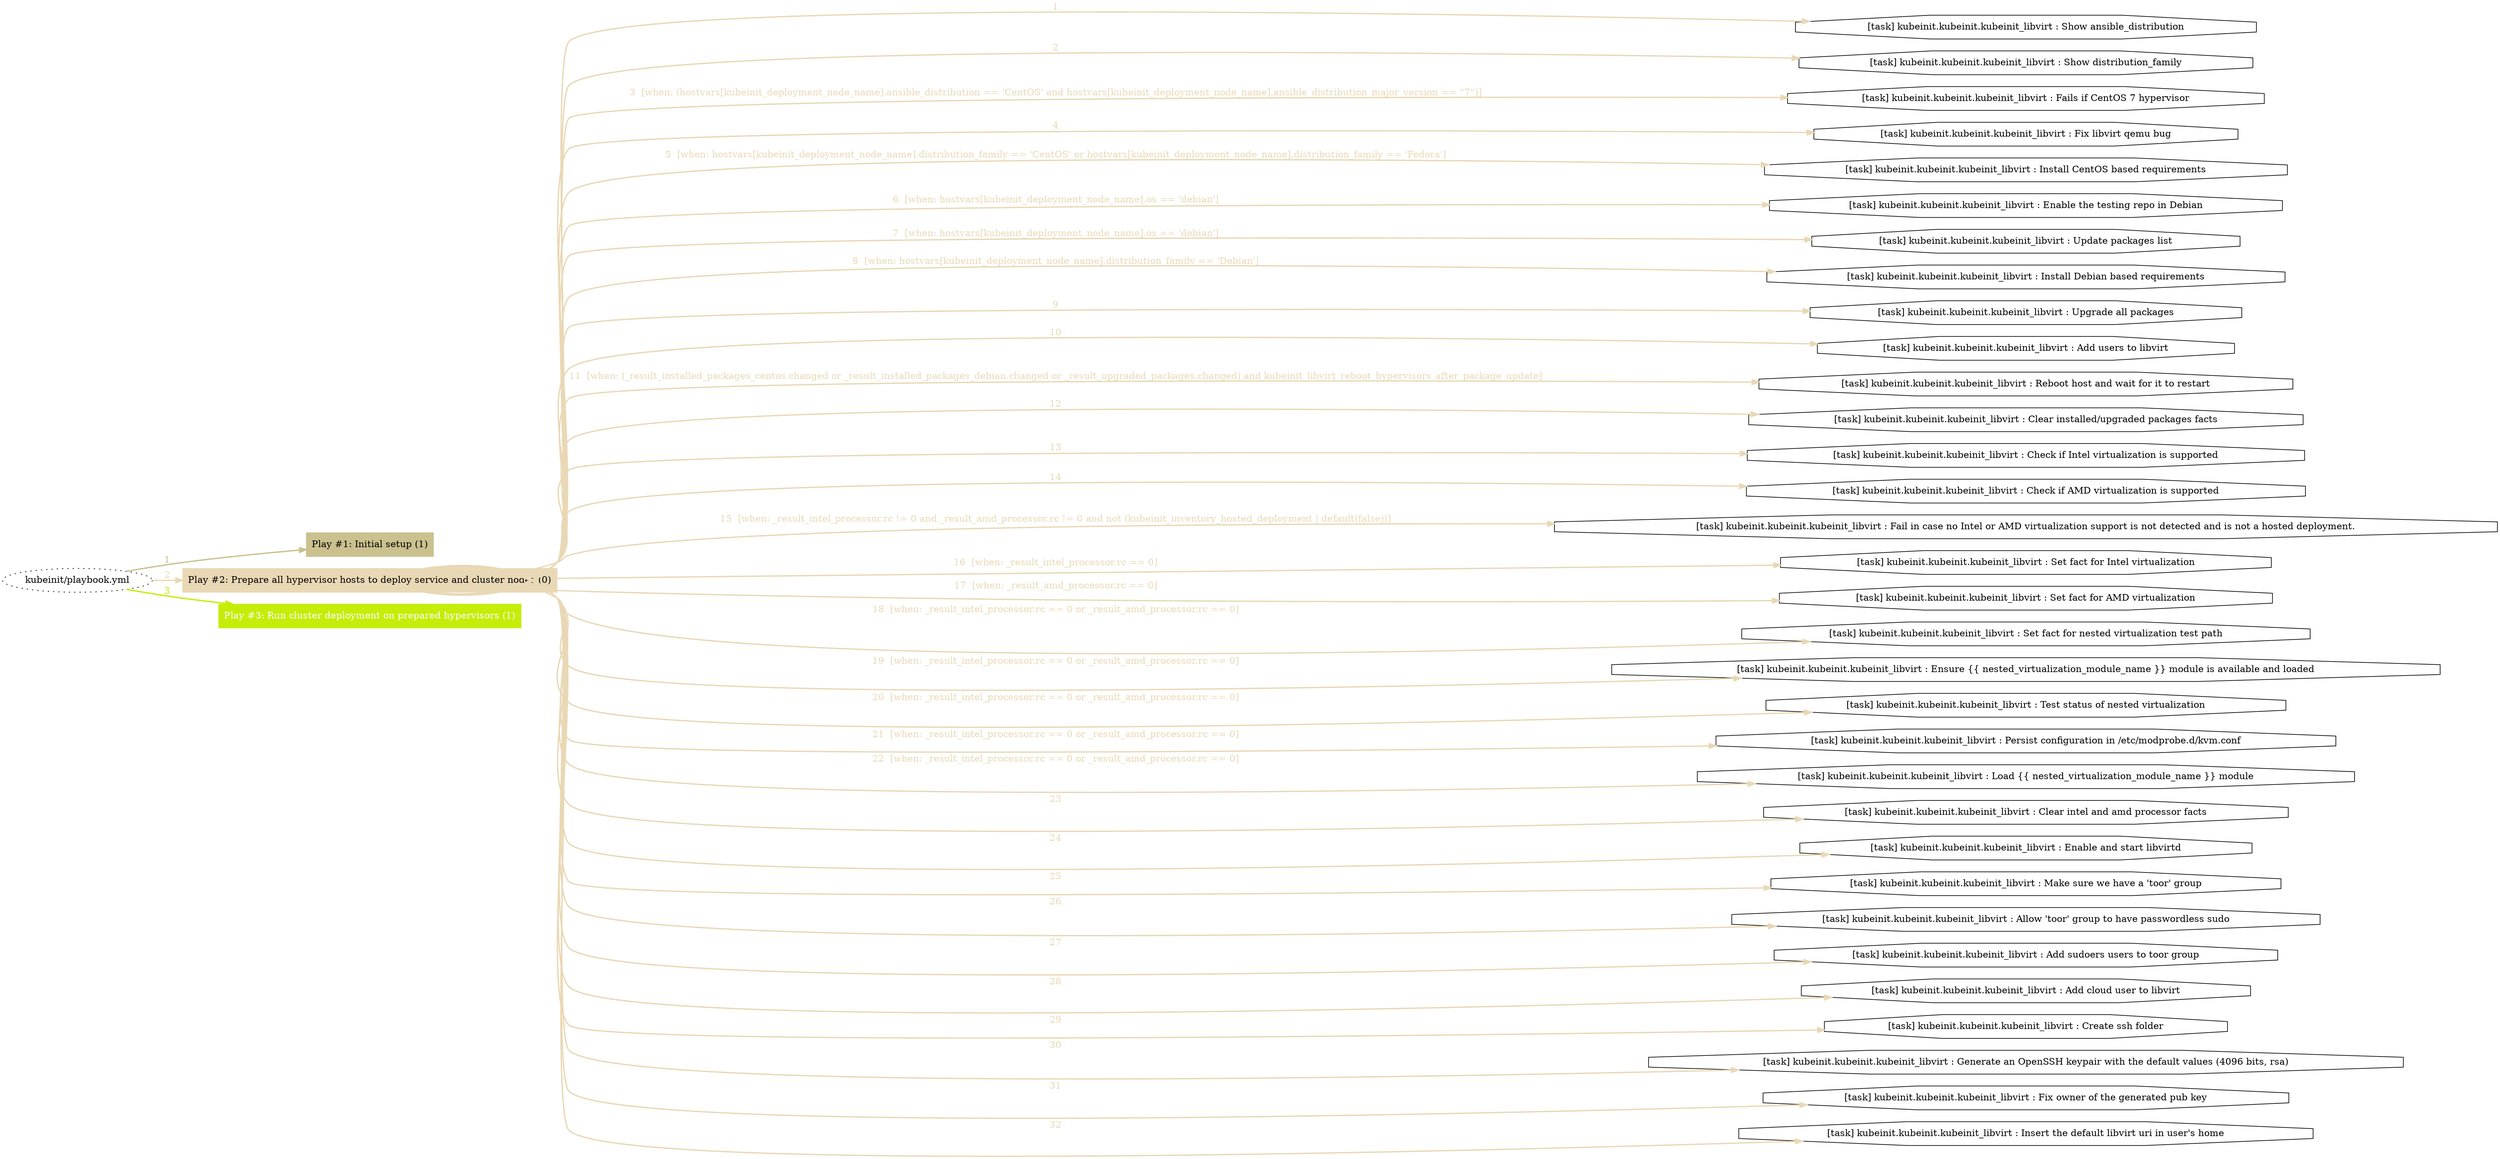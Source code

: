 digraph "kubeinit/playbook.yml "{
	graph [concentrate=true ordering=in rankdir=LR ratio=fill]
	edge [esep=5 sep=10]
	"kubeinit/playbook.yml" [id=root_node style=dotted]
	subgraph "Play #1: Initial setup (1) "{
		"Play #1: Initial setup (1)" [color="#cac18e" fontcolor="#000000" id="play_9390fc19-0906-4391-b513-c8b0b6a4efb3" shape=box style=filled tooltip=localhost]
		"kubeinit/playbook.yml" -> "Play #1: Initial setup (1)" [label=1 color="#cac18e" fontcolor="#cac18e" id="edge_bc904373-914a-4c1f-b4cf-ef261c82425e" style=bold]
	}
	subgraph "Play #2: Prepare all hypervisor hosts to deploy service and cluster nodes (0) "{
		"Play #2: Prepare all hypervisor hosts to deploy service and cluster nodes (0)" [color="#e9d8b5" fontcolor="#000000" id="play_e8986ae0-60d4-4fac-93c7-f46457750297" shape=box style=filled tooltip=""]
		"kubeinit/playbook.yml" -> "Play #2: Prepare all hypervisor hosts to deploy service and cluster nodes (0)" [label=2 color="#e9d8b5" fontcolor="#e9d8b5" id="edge_9fdd1c13-e73d-402b-a50f-3f06378104d0" style=bold]
		"task_5a9e1959-c809-4de5-b3af-92dcd9c0ecd5" [label="[task] kubeinit.kubeinit.kubeinit_libvirt : Show ansible_distribution" id="task_5a9e1959-c809-4de5-b3af-92dcd9c0ecd5" shape=octagon tooltip="[task] kubeinit.kubeinit.kubeinit_libvirt : Show ansible_distribution"]
		"Play #2: Prepare all hypervisor hosts to deploy service and cluster nodes (0)" -> "task_5a9e1959-c809-4de5-b3af-92dcd9c0ecd5" [label=1 color="#e9d8b5" fontcolor="#e9d8b5" id="edge_bb1c292c-3650-4314-b1d2-4424f72ed8cc" style=bold]
		"task_1b07203b-eaf7-41d2-983e-e3853e79b5b4" [label="[task] kubeinit.kubeinit.kubeinit_libvirt : Show distribution_family" id="task_1b07203b-eaf7-41d2-983e-e3853e79b5b4" shape=octagon tooltip="[task] kubeinit.kubeinit.kubeinit_libvirt : Show distribution_family"]
		"Play #2: Prepare all hypervisor hosts to deploy service and cluster nodes (0)" -> "task_1b07203b-eaf7-41d2-983e-e3853e79b5b4" [label=2 color="#e9d8b5" fontcolor="#e9d8b5" id="edge_198fe378-f86e-4f39-8a80-63d062c99a60" style=bold]
		"task_6ad1e567-219b-426c-b235-e652f978cc4b" [label="[task] kubeinit.kubeinit.kubeinit_libvirt : Fails if CentOS 7 hypervisor" id="task_6ad1e567-219b-426c-b235-e652f978cc4b" shape=octagon tooltip="[task] kubeinit.kubeinit.kubeinit_libvirt : Fails if CentOS 7 hypervisor"]
		"Play #2: Prepare all hypervisor hosts to deploy service and cluster nodes (0)" -> "task_6ad1e567-219b-426c-b235-e652f978cc4b" [label="3  [when: (hostvars[kubeinit_deployment_node_name].ansible_distribution == 'CentOS' and hostvars[kubeinit_deployment_node_name].ansible_distribution_major_version == \"7\")]" color="#e9d8b5" fontcolor="#e9d8b5" id="edge_0eab2167-634d-465f-99b9-07733a3f8ba7" style=bold]
		"task_90c50620-7563-49e7-9226-c6329a631550" [label="[task] kubeinit.kubeinit.kubeinit_libvirt : Fix libvirt qemu bug" id="task_90c50620-7563-49e7-9226-c6329a631550" shape=octagon tooltip="[task] kubeinit.kubeinit.kubeinit_libvirt : Fix libvirt qemu bug"]
		"Play #2: Prepare all hypervisor hosts to deploy service and cluster nodes (0)" -> "task_90c50620-7563-49e7-9226-c6329a631550" [label=4 color="#e9d8b5" fontcolor="#e9d8b5" id="edge_ebaacc07-61bc-4d6a-b178-a56f565f7eaa" style=bold]
		"task_205eba91-7302-4de9-afc3-519e1983b73d" [label="[task] kubeinit.kubeinit.kubeinit_libvirt : Install CentOS based requirements" id="task_205eba91-7302-4de9-afc3-519e1983b73d" shape=octagon tooltip="[task] kubeinit.kubeinit.kubeinit_libvirt : Install CentOS based requirements"]
		"Play #2: Prepare all hypervisor hosts to deploy service and cluster nodes (0)" -> "task_205eba91-7302-4de9-afc3-519e1983b73d" [label="5  [when: hostvars[kubeinit_deployment_node_name].distribution_family == 'CentOS' or hostvars[kubeinit_deployment_node_name].distribution_family == 'Fedora']" color="#e9d8b5" fontcolor="#e9d8b5" id="edge_397bd04d-d337-4a40-8b5d-44e8e70c3bef" style=bold]
		"task_bad8ffd1-808b-4b5c-acb3-67813184cb34" [label="[task] kubeinit.kubeinit.kubeinit_libvirt : Enable the testing repo in Debian" id="task_bad8ffd1-808b-4b5c-acb3-67813184cb34" shape=octagon tooltip="[task] kubeinit.kubeinit.kubeinit_libvirt : Enable the testing repo in Debian"]
		"Play #2: Prepare all hypervisor hosts to deploy service and cluster nodes (0)" -> "task_bad8ffd1-808b-4b5c-acb3-67813184cb34" [label="6  [when: hostvars[kubeinit_deployment_node_name].os == 'debian']" color="#e9d8b5" fontcolor="#e9d8b5" id="edge_fe4e3f53-aaa5-4d75-b5c8-44d42a05f49d" style=bold]
		"task_4d71279d-d4d5-4217-8a0a-35b94c55f406" [label="[task] kubeinit.kubeinit.kubeinit_libvirt : Update packages list" id="task_4d71279d-d4d5-4217-8a0a-35b94c55f406" shape=octagon tooltip="[task] kubeinit.kubeinit.kubeinit_libvirt : Update packages list"]
		"Play #2: Prepare all hypervisor hosts to deploy service and cluster nodes (0)" -> "task_4d71279d-d4d5-4217-8a0a-35b94c55f406" [label="7  [when: hostvars[kubeinit_deployment_node_name].os == 'debian']" color="#e9d8b5" fontcolor="#e9d8b5" id="edge_2e537762-6833-483f-a7b9-c1ae75888e6a" style=bold]
		"task_68de0dc2-d70d-45d9-b879-c8a5de35ee7a" [label="[task] kubeinit.kubeinit.kubeinit_libvirt : Install Debian based requirements" id="task_68de0dc2-d70d-45d9-b879-c8a5de35ee7a" shape=octagon tooltip="[task] kubeinit.kubeinit.kubeinit_libvirt : Install Debian based requirements"]
		"Play #2: Prepare all hypervisor hosts to deploy service and cluster nodes (0)" -> "task_68de0dc2-d70d-45d9-b879-c8a5de35ee7a" [label="8  [when: hostvars[kubeinit_deployment_node_name].distribution_family == 'Debian']" color="#e9d8b5" fontcolor="#e9d8b5" id="edge_4602fc4c-440c-4ffe-88ae-f816abc3adf2" style=bold]
		"task_f1f91461-5550-4763-96a6-a2c208ca919a" [label="[task] kubeinit.kubeinit.kubeinit_libvirt : Upgrade all packages" id="task_f1f91461-5550-4763-96a6-a2c208ca919a" shape=octagon tooltip="[task] kubeinit.kubeinit.kubeinit_libvirt : Upgrade all packages"]
		"Play #2: Prepare all hypervisor hosts to deploy service and cluster nodes (0)" -> "task_f1f91461-5550-4763-96a6-a2c208ca919a" [label=9 color="#e9d8b5" fontcolor="#e9d8b5" id="edge_67102a1f-cbd6-4add-98aa-67eef9aa6135" style=bold]
		"task_6c403128-61bf-459b-a466-bc3923f3ffa2" [label="[task] kubeinit.kubeinit.kubeinit_libvirt : Add users to libvirt" id="task_6c403128-61bf-459b-a466-bc3923f3ffa2" shape=octagon tooltip="[task] kubeinit.kubeinit.kubeinit_libvirt : Add users to libvirt"]
		"Play #2: Prepare all hypervisor hosts to deploy service and cluster nodes (0)" -> "task_6c403128-61bf-459b-a466-bc3923f3ffa2" [label=10 color="#e9d8b5" fontcolor="#e9d8b5" id="edge_8191fa2f-802b-4c0f-907b-51b99752030c" style=bold]
		"task_94c5d100-e91b-4ce0-8f93-3dcd52145b9a" [label="[task] kubeinit.kubeinit.kubeinit_libvirt : Reboot host and wait for it to restart" id="task_94c5d100-e91b-4ce0-8f93-3dcd52145b9a" shape=octagon tooltip="[task] kubeinit.kubeinit.kubeinit_libvirt : Reboot host and wait for it to restart"]
		"Play #2: Prepare all hypervisor hosts to deploy service and cluster nodes (0)" -> "task_94c5d100-e91b-4ce0-8f93-3dcd52145b9a" [label="11  [when: (_result_installed_packages_centos.changed or _result_installed_packages_debian.changed or _result_upgraded_packages.changed) and kubeinit_libvirt_reboot_hypervisors_after_package_update]" color="#e9d8b5" fontcolor="#e9d8b5" id="edge_727eea33-ee0c-4ada-afc8-dcd2fb1fc44b" style=bold]
		"task_bf763d47-27aa-4852-984e-cf55aaec6e51" [label="[task] kubeinit.kubeinit.kubeinit_libvirt : Clear installed/upgraded packages facts" id="task_bf763d47-27aa-4852-984e-cf55aaec6e51" shape=octagon tooltip="[task] kubeinit.kubeinit.kubeinit_libvirt : Clear installed/upgraded packages facts"]
		"Play #2: Prepare all hypervisor hosts to deploy service and cluster nodes (0)" -> "task_bf763d47-27aa-4852-984e-cf55aaec6e51" [label=12 color="#e9d8b5" fontcolor="#e9d8b5" id="edge_ef921f0c-1dd7-4aac-bf7d-337356f2c588" style=bold]
		"task_e9966d91-292c-41aa-b152-2e03c00b7b20" [label="[task] kubeinit.kubeinit.kubeinit_libvirt : Check if Intel virtualization is supported" id="task_e9966d91-292c-41aa-b152-2e03c00b7b20" shape=octagon tooltip="[task] kubeinit.kubeinit.kubeinit_libvirt : Check if Intel virtualization is supported"]
		"Play #2: Prepare all hypervisor hosts to deploy service and cluster nodes (0)" -> "task_e9966d91-292c-41aa-b152-2e03c00b7b20" [label=13 color="#e9d8b5" fontcolor="#e9d8b5" id="edge_11797e68-aca3-4d3f-91f2-fc3a2078c081" style=bold]
		"task_170d2353-3e88-4a55-8ea9-2f99a0a7293b" [label="[task] kubeinit.kubeinit.kubeinit_libvirt : Check if AMD virtualization is supported" id="task_170d2353-3e88-4a55-8ea9-2f99a0a7293b" shape=octagon tooltip="[task] kubeinit.kubeinit.kubeinit_libvirt : Check if AMD virtualization is supported"]
		"Play #2: Prepare all hypervisor hosts to deploy service and cluster nodes (0)" -> "task_170d2353-3e88-4a55-8ea9-2f99a0a7293b" [label=14 color="#e9d8b5" fontcolor="#e9d8b5" id="edge_f57db6ae-e913-4014-89b4-0970c6ba23f4" style=bold]
		"task_81727a66-7856-4d41-8b9b-9cd7ec853a26" [label="[task] kubeinit.kubeinit.kubeinit_libvirt : Fail in case no Intel or AMD virtualization support is not detected and is not a hosted deployment." id="task_81727a66-7856-4d41-8b9b-9cd7ec853a26" shape=octagon tooltip="[task] kubeinit.kubeinit.kubeinit_libvirt : Fail in case no Intel or AMD virtualization support is not detected and is not a hosted deployment."]
		"Play #2: Prepare all hypervisor hosts to deploy service and cluster nodes (0)" -> "task_81727a66-7856-4d41-8b9b-9cd7ec853a26" [label="15  [when: _result_intel_processor.rc != 0 and _result_amd_processor.rc != 0 and not (kubeinit_inventory_hosted_deployment | default(false))]" color="#e9d8b5" fontcolor="#e9d8b5" id="edge_e9170832-4c51-40f2-9f71-b3832ec40b8d" style=bold]
		"task_1936c136-d284-40c2-a947-3632514614b3" [label="[task] kubeinit.kubeinit.kubeinit_libvirt : Set fact for Intel virtualization" id="task_1936c136-d284-40c2-a947-3632514614b3" shape=octagon tooltip="[task] kubeinit.kubeinit.kubeinit_libvirt : Set fact for Intel virtualization"]
		"Play #2: Prepare all hypervisor hosts to deploy service and cluster nodes (0)" -> "task_1936c136-d284-40c2-a947-3632514614b3" [label="16  [when: _result_intel_processor.rc == 0]" color="#e9d8b5" fontcolor="#e9d8b5" id="edge_1c3b5eb3-fb72-4520-bae9-8010ec5f88a9" style=bold]
		"task_a5024e0f-8125-43ba-a2e1-b774b4a518e6" [label="[task] kubeinit.kubeinit.kubeinit_libvirt : Set fact for AMD virtualization" id="task_a5024e0f-8125-43ba-a2e1-b774b4a518e6" shape=octagon tooltip="[task] kubeinit.kubeinit.kubeinit_libvirt : Set fact for AMD virtualization"]
		"Play #2: Prepare all hypervisor hosts to deploy service and cluster nodes (0)" -> "task_a5024e0f-8125-43ba-a2e1-b774b4a518e6" [label="17  [when: _result_amd_processor.rc == 0]" color="#e9d8b5" fontcolor="#e9d8b5" id="edge_d03a8a96-c4ff-4b87-a7c8-fe0fd9c9774b" style=bold]
		"task_1f9e6270-857c-4d7b-b4a5-e769ad302bc9" [label="[task] kubeinit.kubeinit.kubeinit_libvirt : Set fact for nested virtualization test path" id="task_1f9e6270-857c-4d7b-b4a5-e769ad302bc9" shape=octagon tooltip="[task] kubeinit.kubeinit.kubeinit_libvirt : Set fact for nested virtualization test path"]
		"Play #2: Prepare all hypervisor hosts to deploy service and cluster nodes (0)" -> "task_1f9e6270-857c-4d7b-b4a5-e769ad302bc9" [label="18  [when: _result_intel_processor.rc == 0 or _result_amd_processor.rc == 0]" color="#e9d8b5" fontcolor="#e9d8b5" id="edge_3e938910-ea34-4074-a159-e93ab15d18a0" style=bold]
		"task_2445cb5c-135f-4160-be60-43633989bee9" [label="[task] kubeinit.kubeinit.kubeinit_libvirt : Ensure {{ nested_virtualization_module_name }} module is available and loaded" id="task_2445cb5c-135f-4160-be60-43633989bee9" shape=octagon tooltip="[task] kubeinit.kubeinit.kubeinit_libvirt : Ensure {{ nested_virtualization_module_name }} module is available and loaded"]
		"Play #2: Prepare all hypervisor hosts to deploy service and cluster nodes (0)" -> "task_2445cb5c-135f-4160-be60-43633989bee9" [label="19  [when: _result_intel_processor.rc == 0 or _result_amd_processor.rc == 0]" color="#e9d8b5" fontcolor="#e9d8b5" id="edge_826562ad-34fb-40bd-aa4f-b55293ec646d" style=bold]
		"task_021c44a5-470f-4f23-a651-4cd671439165" [label="[task] kubeinit.kubeinit.kubeinit_libvirt : Test status of nested virtualization" id="task_021c44a5-470f-4f23-a651-4cd671439165" shape=octagon tooltip="[task] kubeinit.kubeinit.kubeinit_libvirt : Test status of nested virtualization"]
		"Play #2: Prepare all hypervisor hosts to deploy service and cluster nodes (0)" -> "task_021c44a5-470f-4f23-a651-4cd671439165" [label="20  [when: _result_intel_processor.rc == 0 or _result_amd_processor.rc == 0]" color="#e9d8b5" fontcolor="#e9d8b5" id="edge_85d93c5f-8e08-4899-b8e9-47fac99c5520" style=bold]
		"task_8fdb0740-fce8-42ab-8510-c3747d2f7074" [label="[task] kubeinit.kubeinit.kubeinit_libvirt : Persist configuration in /etc/modprobe.d/kvm.conf" id="task_8fdb0740-fce8-42ab-8510-c3747d2f7074" shape=octagon tooltip="[task] kubeinit.kubeinit.kubeinit_libvirt : Persist configuration in /etc/modprobe.d/kvm.conf"]
		"Play #2: Prepare all hypervisor hosts to deploy service and cluster nodes (0)" -> "task_8fdb0740-fce8-42ab-8510-c3747d2f7074" [label="21  [when: _result_intel_processor.rc == 0 or _result_amd_processor.rc == 0]" color="#e9d8b5" fontcolor="#e9d8b5" id="edge_2e3296f0-f05e-4c45-b389-c1f7bbee022b" style=bold]
		"task_9a0c39a3-63cc-47ae-87d3-cd2718145579" [label="[task] kubeinit.kubeinit.kubeinit_libvirt : Load {{ nested_virtualization_module_name }} module" id="task_9a0c39a3-63cc-47ae-87d3-cd2718145579" shape=octagon tooltip="[task] kubeinit.kubeinit.kubeinit_libvirt : Load {{ nested_virtualization_module_name }} module"]
		"Play #2: Prepare all hypervisor hosts to deploy service and cluster nodes (0)" -> "task_9a0c39a3-63cc-47ae-87d3-cd2718145579" [label="22  [when: _result_intel_processor.rc == 0 or _result_amd_processor.rc == 0]" color="#e9d8b5" fontcolor="#e9d8b5" id="edge_2f9f6951-7edd-469f-8646-5cf057fc890a" style=bold]
		"task_23c24721-b933-45c2-aa88-eaf7f4609170" [label="[task] kubeinit.kubeinit.kubeinit_libvirt : Clear intel and amd processor facts" id="task_23c24721-b933-45c2-aa88-eaf7f4609170" shape=octagon tooltip="[task] kubeinit.kubeinit.kubeinit_libvirt : Clear intel and amd processor facts"]
		"Play #2: Prepare all hypervisor hosts to deploy service and cluster nodes (0)" -> "task_23c24721-b933-45c2-aa88-eaf7f4609170" [label=23 color="#e9d8b5" fontcolor="#e9d8b5" id="edge_5c135155-242a-4d7b-9e3c-de8bf415af13" style=bold]
		"task_a0f1a976-0f2e-4556-a19f-2172ec176db4" [label="[task] kubeinit.kubeinit.kubeinit_libvirt : Enable and start libvirtd" id="task_a0f1a976-0f2e-4556-a19f-2172ec176db4" shape=octagon tooltip="[task] kubeinit.kubeinit.kubeinit_libvirt : Enable and start libvirtd"]
		"Play #2: Prepare all hypervisor hosts to deploy service and cluster nodes (0)" -> "task_a0f1a976-0f2e-4556-a19f-2172ec176db4" [label=24 color="#e9d8b5" fontcolor="#e9d8b5" id="edge_58a84ef8-afe9-45ce-8c13-d7fc23c3bd89" style=bold]
		"task_6e36ab0d-6eca-4fd5-b9ce-e779033ed660" [label="[task] kubeinit.kubeinit.kubeinit_libvirt : Make sure we have a 'toor' group" id="task_6e36ab0d-6eca-4fd5-b9ce-e779033ed660" shape=octagon tooltip="[task] kubeinit.kubeinit.kubeinit_libvirt : Make sure we have a 'toor' group"]
		"Play #2: Prepare all hypervisor hosts to deploy service and cluster nodes (0)" -> "task_6e36ab0d-6eca-4fd5-b9ce-e779033ed660" [label=25 color="#e9d8b5" fontcolor="#e9d8b5" id="edge_0aa7c013-6045-4ec8-916d-b9139c6647fe" style=bold]
		"task_defc0dd4-a242-453a-8c66-cc32aae896f1" [label="[task] kubeinit.kubeinit.kubeinit_libvirt : Allow 'toor' group to have passwordless sudo" id="task_defc0dd4-a242-453a-8c66-cc32aae896f1" shape=octagon tooltip="[task] kubeinit.kubeinit.kubeinit_libvirt : Allow 'toor' group to have passwordless sudo"]
		"Play #2: Prepare all hypervisor hosts to deploy service and cluster nodes (0)" -> "task_defc0dd4-a242-453a-8c66-cc32aae896f1" [label=26 color="#e9d8b5" fontcolor="#e9d8b5" id="edge_01a02587-9292-4a87-85be-cbc80ce7d1a7" style=bold]
		"task_c2c23d41-907c-49f9-950d-a27a6d3c154c" [label="[task] kubeinit.kubeinit.kubeinit_libvirt : Add sudoers users to toor group" id="task_c2c23d41-907c-49f9-950d-a27a6d3c154c" shape=octagon tooltip="[task] kubeinit.kubeinit.kubeinit_libvirt : Add sudoers users to toor group"]
		"Play #2: Prepare all hypervisor hosts to deploy service and cluster nodes (0)" -> "task_c2c23d41-907c-49f9-950d-a27a6d3c154c" [label=27 color="#e9d8b5" fontcolor="#e9d8b5" id="edge_b7067e32-b532-4d7b-8206-bd42b6294373" style=bold]
		"task_c7c260d9-1cc7-48df-8e78-4e09c5524beb" [label="[task] kubeinit.kubeinit.kubeinit_libvirt : Add cloud user to libvirt" id="task_c7c260d9-1cc7-48df-8e78-4e09c5524beb" shape=octagon tooltip="[task] kubeinit.kubeinit.kubeinit_libvirt : Add cloud user to libvirt"]
		"Play #2: Prepare all hypervisor hosts to deploy service and cluster nodes (0)" -> "task_c7c260d9-1cc7-48df-8e78-4e09c5524beb" [label=28 color="#e9d8b5" fontcolor="#e9d8b5" id="edge_279e5ad9-a8d9-4324-b8d9-b557f2842223" style=bold]
		"task_c3ece582-bb6c-4855-9ea0-71dfb9068e98" [label="[task] kubeinit.kubeinit.kubeinit_libvirt : Create ssh folder" id="task_c3ece582-bb6c-4855-9ea0-71dfb9068e98" shape=octagon tooltip="[task] kubeinit.kubeinit.kubeinit_libvirt : Create ssh folder"]
		"Play #2: Prepare all hypervisor hosts to deploy service and cluster nodes (0)" -> "task_c3ece582-bb6c-4855-9ea0-71dfb9068e98" [label=29 color="#e9d8b5" fontcolor="#e9d8b5" id="edge_2701d544-d70c-47f0-83e3-1781b3f4f3e7" style=bold]
		"task_4eb5a18c-9e3b-44ee-847b-4c0a3ac01dfe" [label="[task] kubeinit.kubeinit.kubeinit_libvirt : Generate an OpenSSH keypair with the default values (4096 bits, rsa)" id="task_4eb5a18c-9e3b-44ee-847b-4c0a3ac01dfe" shape=octagon tooltip="[task] kubeinit.kubeinit.kubeinit_libvirt : Generate an OpenSSH keypair with the default values (4096 bits, rsa)"]
		"Play #2: Prepare all hypervisor hosts to deploy service and cluster nodes (0)" -> "task_4eb5a18c-9e3b-44ee-847b-4c0a3ac01dfe" [label=30 color="#e9d8b5" fontcolor="#e9d8b5" id="edge_6d565216-1937-4d84-b4b3-c5482b35da50" style=bold]
		"task_4d21be6e-f22f-4a85-ad50-dd18d0a7d1a9" [label="[task] kubeinit.kubeinit.kubeinit_libvirt : Fix owner of the generated pub key" id="task_4d21be6e-f22f-4a85-ad50-dd18d0a7d1a9" shape=octagon tooltip="[task] kubeinit.kubeinit.kubeinit_libvirt : Fix owner of the generated pub key"]
		"Play #2: Prepare all hypervisor hosts to deploy service and cluster nodes (0)" -> "task_4d21be6e-f22f-4a85-ad50-dd18d0a7d1a9" [label=31 color="#e9d8b5" fontcolor="#e9d8b5" id="edge_da5f899d-013f-4852-bac9-bf320093d4d0" style=bold]
		"task_54da0795-0b09-4404-a1fa-f9b47ef828c4" [label="[task] kubeinit.kubeinit.kubeinit_libvirt : Insert the default libvirt uri in user's home" id="task_54da0795-0b09-4404-a1fa-f9b47ef828c4" shape=octagon tooltip="[task] kubeinit.kubeinit.kubeinit_libvirt : Insert the default libvirt uri in user's home"]
		"Play #2: Prepare all hypervisor hosts to deploy service and cluster nodes (0)" -> "task_54da0795-0b09-4404-a1fa-f9b47ef828c4" [label=32 color="#e9d8b5" fontcolor="#e9d8b5" id="edge_2abd12d6-510f-4901-80e8-38773029e2f4" style=bold]
	}
	subgraph "Play #3: Run cluster deployment on prepared hypervisors (1) "{
		"Play #3: Run cluster deployment on prepared hypervisors (1)" [color="#c4ed09" fontcolor="#ffffff" id="play_7aa877c6-8cc2-412c-90a7-39b1c58e81fa" shape=box style=filled tooltip=localhost]
		"kubeinit/playbook.yml" -> "Play #3: Run cluster deployment on prepared hypervisors (1)" [label=3 color="#c4ed09" fontcolor="#c4ed09" id="edge_02ab239a-b1b3-45b7-983c-ae0708cf1527" style=bold]
	}
}
